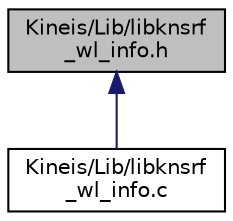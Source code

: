 digraph "Kineis/Lib/libknsrf_wl_info.h"
{
 // INTERACTIVE_SVG=YES
 // LATEX_PDF_SIZE
  edge [fontname="Helvetica",fontsize="10",labelfontname="Helvetica",labelfontsize="10"];
  node [fontname="Helvetica",fontsize="10",shape=record];
  Node1 [label="Kineis/Lib/libknsrf\l_wl_info.h",height=0.2,width=0.4,color="black", fillcolor="grey75", style="filled", fontcolor="black",tooltip=" "];
  Node1 -> Node2 [dir="back",color="midnightblue",fontsize="10",style="solid",fontname="Helvetica"];
  Node2 [label="Kineis/Lib/libknsrf\l_wl_info.c",height=0.2,width=0.4,color="black", fillcolor="white", style="filled",URL="$df/d64/libknsrf__wl__info_8c.html",tooltip=" "];
}

